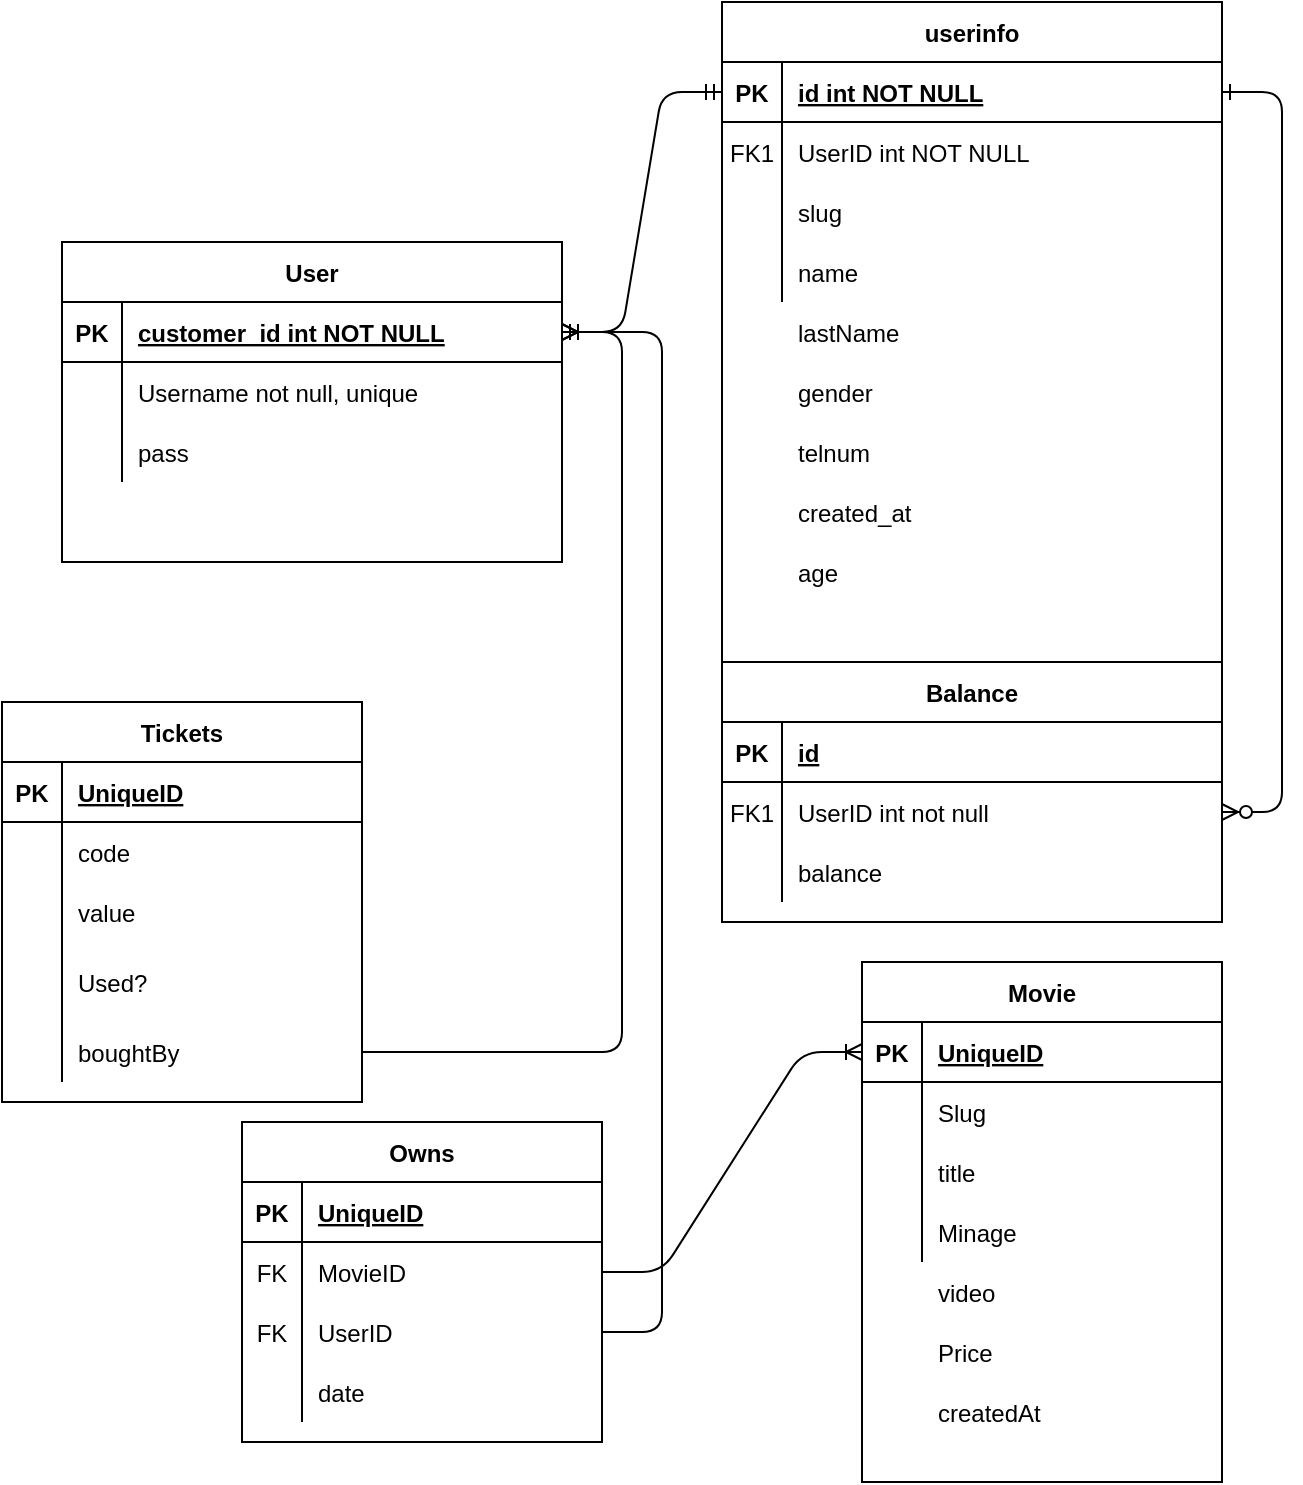 <mxfile version="14.6.13" type="device"><diagram id="R2lEEEUBdFMjLlhIrx00" name="Page-1"><mxGraphModel dx="868" dy="449" grid="1" gridSize="10" guides="1" tooltips="1" connect="1" arrows="1" fold="1" page="1" pageScale="1" pageWidth="850" pageHeight="1100" math="0" shadow="0" extFonts="Permanent Marker^https://fonts.googleapis.com/css?family=Permanent+Marker"><root><mxCell id="0"/><mxCell id="1" parent="0"/><mxCell id="C-vyLk0tnHw3VtMMgP7b-12" value="" style="edgeStyle=entityRelationEdgeStyle;endArrow=ERzeroToMany;startArrow=ERone;endFill=1;startFill=0;" parent="1" source="C-vyLk0tnHw3VtMMgP7b-3" target="C-vyLk0tnHw3VtMMgP7b-17" edge="1"><mxGeometry width="100" height="100" relative="1" as="geometry"><mxPoint x="400" y="180" as="sourcePoint"/><mxPoint x="460" y="205" as="targetPoint"/></mxGeometry></mxCell><mxCell id="C-vyLk0tnHw3VtMMgP7b-2" value="userinfo" style="shape=table;startSize=30;container=1;collapsible=1;childLayout=tableLayout;fixedRows=1;rowLines=0;fontStyle=1;align=center;resizeLast=1;" parent="1" vertex="1"><mxGeometry x="450" width="250" height="330" as="geometry"/></mxCell><mxCell id="C-vyLk0tnHw3VtMMgP7b-3" value="" style="shape=partialRectangle;collapsible=0;dropTarget=0;pointerEvents=0;fillColor=none;points=[[0,0.5],[1,0.5]];portConstraint=eastwest;top=0;left=0;right=0;bottom=1;" parent="C-vyLk0tnHw3VtMMgP7b-2" vertex="1"><mxGeometry y="30" width="250" height="30" as="geometry"/></mxCell><mxCell id="C-vyLk0tnHw3VtMMgP7b-4" value="PK" style="shape=partialRectangle;overflow=hidden;connectable=0;fillColor=none;top=0;left=0;bottom=0;right=0;fontStyle=1;" parent="C-vyLk0tnHw3VtMMgP7b-3" vertex="1"><mxGeometry width="30" height="30" as="geometry"/></mxCell><mxCell id="C-vyLk0tnHw3VtMMgP7b-5" value="id int NOT NULL " style="shape=partialRectangle;overflow=hidden;connectable=0;fillColor=none;top=0;left=0;bottom=0;right=0;align=left;spacingLeft=6;fontStyle=5;" parent="C-vyLk0tnHw3VtMMgP7b-3" vertex="1"><mxGeometry x="30" width="220" height="30" as="geometry"/></mxCell><mxCell id="C-vyLk0tnHw3VtMMgP7b-6" value="" style="shape=partialRectangle;collapsible=0;dropTarget=0;pointerEvents=0;fillColor=none;points=[[0,0.5],[1,0.5]];portConstraint=eastwest;top=0;left=0;right=0;bottom=0;" parent="C-vyLk0tnHw3VtMMgP7b-2" vertex="1"><mxGeometry y="60" width="250" height="30" as="geometry"/></mxCell><mxCell id="C-vyLk0tnHw3VtMMgP7b-7" value="FK1" style="shape=partialRectangle;overflow=hidden;connectable=0;fillColor=none;top=0;left=0;bottom=0;right=0;" parent="C-vyLk0tnHw3VtMMgP7b-6" vertex="1"><mxGeometry width="30" height="30" as="geometry"/></mxCell><mxCell id="C-vyLk0tnHw3VtMMgP7b-8" value="UserID int NOT NULL" style="shape=partialRectangle;overflow=hidden;connectable=0;fillColor=none;top=0;left=0;bottom=0;right=0;align=left;spacingLeft=6;" parent="C-vyLk0tnHw3VtMMgP7b-6" vertex="1"><mxGeometry x="30" width="220" height="30" as="geometry"/></mxCell><mxCell id="acVn4t40eWRs3bvvyV22-71" value="" style="shape=partialRectangle;collapsible=0;dropTarget=0;pointerEvents=0;fillColor=none;top=0;left=0;bottom=0;right=0;points=[[0,0.5],[1,0.5]];portConstraint=eastwest;" vertex="1" parent="C-vyLk0tnHw3VtMMgP7b-2"><mxGeometry y="90" width="250" height="30" as="geometry"/></mxCell><mxCell id="acVn4t40eWRs3bvvyV22-72" value="" style="shape=partialRectangle;connectable=0;fillColor=none;top=0;left=0;bottom=0;right=0;editable=1;overflow=hidden;" vertex="1" parent="acVn4t40eWRs3bvvyV22-71"><mxGeometry width="30" height="30" as="geometry"/></mxCell><mxCell id="acVn4t40eWRs3bvvyV22-73" value="slug" style="shape=partialRectangle;connectable=0;fillColor=none;top=0;left=0;bottom=0;right=0;align=left;spacingLeft=6;overflow=hidden;" vertex="1" parent="acVn4t40eWRs3bvvyV22-71"><mxGeometry x="30" width="220" height="30" as="geometry"/></mxCell><mxCell id="C-vyLk0tnHw3VtMMgP7b-9" value="" style="shape=partialRectangle;collapsible=0;dropTarget=0;pointerEvents=0;fillColor=none;points=[[0,0.5],[1,0.5]];portConstraint=eastwest;top=0;left=0;right=0;bottom=0;" parent="C-vyLk0tnHw3VtMMgP7b-2" vertex="1"><mxGeometry y="120" width="250" height="30" as="geometry"/></mxCell><mxCell id="C-vyLk0tnHw3VtMMgP7b-10" value="" style="shape=partialRectangle;overflow=hidden;connectable=0;fillColor=none;top=0;left=0;bottom=0;right=0;" parent="C-vyLk0tnHw3VtMMgP7b-9" vertex="1"><mxGeometry width="30" height="30" as="geometry"/></mxCell><mxCell id="C-vyLk0tnHw3VtMMgP7b-11" value="name" style="shape=partialRectangle;overflow=hidden;connectable=0;fillColor=none;top=0;left=0;bottom=0;right=0;align=left;spacingLeft=6;" parent="C-vyLk0tnHw3VtMMgP7b-9" vertex="1"><mxGeometry x="30" width="220" height="30" as="geometry"/></mxCell><mxCell id="C-vyLk0tnHw3VtMMgP7b-13" value="Balance" style="shape=table;startSize=30;container=1;collapsible=1;childLayout=tableLayout;fixedRows=1;rowLines=0;fontStyle=1;align=center;resizeLast=1;" parent="1" vertex="1"><mxGeometry x="450" y="330" width="250" height="130" as="geometry"/></mxCell><mxCell id="C-vyLk0tnHw3VtMMgP7b-14" value="" style="shape=partialRectangle;collapsible=0;dropTarget=0;pointerEvents=0;fillColor=none;points=[[0,0.5],[1,0.5]];portConstraint=eastwest;top=0;left=0;right=0;bottom=1;" parent="C-vyLk0tnHw3VtMMgP7b-13" vertex="1"><mxGeometry y="30" width="250" height="30" as="geometry"/></mxCell><mxCell id="C-vyLk0tnHw3VtMMgP7b-15" value="PK" style="shape=partialRectangle;overflow=hidden;connectable=0;fillColor=none;top=0;left=0;bottom=0;right=0;fontStyle=1;" parent="C-vyLk0tnHw3VtMMgP7b-14" vertex="1"><mxGeometry width="30" height="30" as="geometry"/></mxCell><mxCell id="C-vyLk0tnHw3VtMMgP7b-16" value="id" style="shape=partialRectangle;overflow=hidden;connectable=0;fillColor=none;top=0;left=0;bottom=0;right=0;align=left;spacingLeft=6;fontStyle=5;" parent="C-vyLk0tnHw3VtMMgP7b-14" vertex="1"><mxGeometry x="30" width="220" height="30" as="geometry"/></mxCell><mxCell id="C-vyLk0tnHw3VtMMgP7b-17" value="" style="shape=partialRectangle;collapsible=0;dropTarget=0;pointerEvents=0;fillColor=none;points=[[0,0.5],[1,0.5]];portConstraint=eastwest;top=0;left=0;right=0;bottom=0;" parent="C-vyLk0tnHw3VtMMgP7b-13" vertex="1"><mxGeometry y="60" width="250" height="30" as="geometry"/></mxCell><mxCell id="C-vyLk0tnHw3VtMMgP7b-18" value="FK1" style="shape=partialRectangle;overflow=hidden;connectable=0;fillColor=none;top=0;left=0;bottom=0;right=0;" parent="C-vyLk0tnHw3VtMMgP7b-17" vertex="1"><mxGeometry width="30" height="30" as="geometry"/></mxCell><mxCell id="C-vyLk0tnHw3VtMMgP7b-19" value="UserID int not null" style="shape=partialRectangle;overflow=hidden;connectable=0;fillColor=none;top=0;left=0;bottom=0;right=0;align=left;spacingLeft=6;" parent="C-vyLk0tnHw3VtMMgP7b-17" vertex="1"><mxGeometry x="30" width="220" height="30" as="geometry"/></mxCell><mxCell id="C-vyLk0tnHw3VtMMgP7b-20" value="" style="shape=partialRectangle;collapsible=0;dropTarget=0;pointerEvents=0;fillColor=none;points=[[0,0.5],[1,0.5]];portConstraint=eastwest;top=0;left=0;right=0;bottom=0;" parent="C-vyLk0tnHw3VtMMgP7b-13" vertex="1"><mxGeometry y="90" width="250" height="30" as="geometry"/></mxCell><mxCell id="C-vyLk0tnHw3VtMMgP7b-21" value="" style="shape=partialRectangle;overflow=hidden;connectable=0;fillColor=none;top=0;left=0;bottom=0;right=0;" parent="C-vyLk0tnHw3VtMMgP7b-20" vertex="1"><mxGeometry width="30" height="30" as="geometry"/></mxCell><mxCell id="C-vyLk0tnHw3VtMMgP7b-22" value="balance" style="shape=partialRectangle;overflow=hidden;connectable=0;fillColor=none;top=0;left=0;bottom=0;right=0;align=left;spacingLeft=6;" parent="C-vyLk0tnHw3VtMMgP7b-20" vertex="1"><mxGeometry x="30" width="220" height="30" as="geometry"/></mxCell><mxCell id="C-vyLk0tnHw3VtMMgP7b-23" value="User" style="shape=table;startSize=30;container=1;collapsible=1;childLayout=tableLayout;fixedRows=1;rowLines=0;fontStyle=1;align=center;resizeLast=1;" parent="1" vertex="1"><mxGeometry x="120" y="120" width="250" height="160" as="geometry"/></mxCell><mxCell id="C-vyLk0tnHw3VtMMgP7b-24" value="" style="shape=partialRectangle;collapsible=0;dropTarget=0;pointerEvents=0;fillColor=none;points=[[0,0.5],[1,0.5]];portConstraint=eastwest;top=0;left=0;right=0;bottom=1;" parent="C-vyLk0tnHw3VtMMgP7b-23" vertex="1"><mxGeometry y="30" width="250" height="30" as="geometry"/></mxCell><mxCell id="C-vyLk0tnHw3VtMMgP7b-25" value="PK" style="shape=partialRectangle;overflow=hidden;connectable=0;fillColor=none;top=0;left=0;bottom=0;right=0;fontStyle=1;" parent="C-vyLk0tnHw3VtMMgP7b-24" vertex="1"><mxGeometry width="30" height="30" as="geometry"/></mxCell><mxCell id="C-vyLk0tnHw3VtMMgP7b-26" value="customer_id int NOT NULL " style="shape=partialRectangle;overflow=hidden;connectable=0;fillColor=none;top=0;left=0;bottom=0;right=0;align=left;spacingLeft=6;fontStyle=5;" parent="C-vyLk0tnHw3VtMMgP7b-24" vertex="1"><mxGeometry x="30" width="220" height="30" as="geometry"/></mxCell><mxCell id="C-vyLk0tnHw3VtMMgP7b-27" value="" style="shape=partialRectangle;collapsible=0;dropTarget=0;pointerEvents=0;fillColor=none;points=[[0,0.5],[1,0.5]];portConstraint=eastwest;top=0;left=0;right=0;bottom=0;" parent="C-vyLk0tnHw3VtMMgP7b-23" vertex="1"><mxGeometry y="60" width="250" height="30" as="geometry"/></mxCell><mxCell id="C-vyLk0tnHw3VtMMgP7b-28" value="" style="shape=partialRectangle;overflow=hidden;connectable=0;fillColor=none;top=0;left=0;bottom=0;right=0;" parent="C-vyLk0tnHw3VtMMgP7b-27" vertex="1"><mxGeometry width="30" height="30" as="geometry"/></mxCell><mxCell id="C-vyLk0tnHw3VtMMgP7b-29" value="Username not null, unique" style="shape=partialRectangle;overflow=hidden;connectable=0;fillColor=none;top=0;left=0;bottom=0;right=0;align=left;spacingLeft=6;" parent="C-vyLk0tnHw3VtMMgP7b-27" vertex="1"><mxGeometry x="30" width="220" height="30" as="geometry"/></mxCell><mxCell id="acVn4t40eWRs3bvvyV22-1" value="" style="shape=partialRectangle;collapsible=0;dropTarget=0;pointerEvents=0;fillColor=none;top=0;left=0;bottom=0;right=0;points=[[0,0.5],[1,0.5]];portConstraint=eastwest;" vertex="1" parent="C-vyLk0tnHw3VtMMgP7b-23"><mxGeometry y="90" width="250" height="30" as="geometry"/></mxCell><mxCell id="acVn4t40eWRs3bvvyV22-2" value="" style="shape=partialRectangle;connectable=0;fillColor=none;top=0;left=0;bottom=0;right=0;editable=1;overflow=hidden;" vertex="1" parent="acVn4t40eWRs3bvvyV22-1"><mxGeometry width="30" height="30" as="geometry"/></mxCell><mxCell id="acVn4t40eWRs3bvvyV22-3" value="pass" style="shape=partialRectangle;connectable=0;fillColor=none;top=0;left=0;bottom=0;right=0;align=left;spacingLeft=6;overflow=hidden;" vertex="1" parent="acVn4t40eWRs3bvvyV22-1"><mxGeometry x="30" width="220" height="30" as="geometry"/></mxCell><mxCell id="acVn4t40eWRs3bvvyV22-15" value="lastName" style="shape=partialRectangle;overflow=hidden;connectable=0;fillColor=none;top=0;left=0;bottom=0;right=0;align=left;spacingLeft=6;" vertex="1" parent="1"><mxGeometry x="480" y="150" width="220" height="30" as="geometry"/></mxCell><mxCell id="acVn4t40eWRs3bvvyV22-16" value="age" style="shape=partialRectangle;overflow=hidden;connectable=0;fillColor=none;top=0;left=0;bottom=0;right=0;align=left;spacingLeft=6;" vertex="1" parent="1"><mxGeometry x="480" y="270" width="220" height="30" as="geometry"/></mxCell><mxCell id="acVn4t40eWRs3bvvyV22-17" value="gender" style="shape=partialRectangle;overflow=hidden;connectable=0;fillColor=none;top=0;left=0;bottom=0;right=0;align=left;spacingLeft=6;" vertex="1" parent="1"><mxGeometry x="480" y="180" width="220" height="30" as="geometry"/></mxCell><mxCell id="acVn4t40eWRs3bvvyV22-18" value="telnum" style="shape=partialRectangle;overflow=hidden;connectable=0;fillColor=none;top=0;left=0;bottom=0;right=0;align=left;spacingLeft=6;" vertex="1" parent="1"><mxGeometry x="480" y="210" width="220" height="30" as="geometry"/></mxCell><mxCell id="acVn4t40eWRs3bvvyV22-19" value="created_at" style="shape=partialRectangle;overflow=hidden;connectable=0;fillColor=none;top=0;left=0;bottom=0;right=0;align=left;spacingLeft=6;" vertex="1" parent="1"><mxGeometry x="480" y="240" width="220" height="30" as="geometry"/></mxCell><mxCell id="acVn4t40eWRs3bvvyV22-21" value="" style="edgeStyle=entityRelationEdgeStyle;fontSize=12;html=1;endArrow=ERmandOne;startArrow=ERmandOne;exitX=1;exitY=0.5;exitDx=0;exitDy=0;entryX=0;entryY=0.5;entryDx=0;entryDy=0;" edge="1" parent="1" source="C-vyLk0tnHw3VtMMgP7b-24" target="C-vyLk0tnHw3VtMMgP7b-3"><mxGeometry width="100" height="100" relative="1" as="geometry"><mxPoint x="560" y="360" as="sourcePoint"/><mxPoint x="660" y="260" as="targetPoint"/></mxGeometry></mxCell><mxCell id="acVn4t40eWRs3bvvyV22-22" value="Tickets" style="shape=table;startSize=30;container=1;collapsible=1;childLayout=tableLayout;fixedRows=1;rowLines=0;fontStyle=1;align=center;resizeLast=1;" vertex="1" parent="1"><mxGeometry x="90" y="350" width="180" height="200" as="geometry"/></mxCell><mxCell id="acVn4t40eWRs3bvvyV22-23" value="" style="shape=partialRectangle;collapsible=0;dropTarget=0;pointerEvents=0;fillColor=none;top=0;left=0;bottom=1;right=0;points=[[0,0.5],[1,0.5]];portConstraint=eastwest;" vertex="1" parent="acVn4t40eWRs3bvvyV22-22"><mxGeometry y="30" width="180" height="30" as="geometry"/></mxCell><mxCell id="acVn4t40eWRs3bvvyV22-24" value="PK" style="shape=partialRectangle;connectable=0;fillColor=none;top=0;left=0;bottom=0;right=0;fontStyle=1;overflow=hidden;" vertex="1" parent="acVn4t40eWRs3bvvyV22-23"><mxGeometry width="30" height="30" as="geometry"/></mxCell><mxCell id="acVn4t40eWRs3bvvyV22-25" value="UniqueID" style="shape=partialRectangle;connectable=0;fillColor=none;top=0;left=0;bottom=0;right=0;align=left;spacingLeft=6;fontStyle=5;overflow=hidden;" vertex="1" parent="acVn4t40eWRs3bvvyV22-23"><mxGeometry x="30" width="150" height="30" as="geometry"/></mxCell><mxCell id="acVn4t40eWRs3bvvyV22-26" value="" style="shape=partialRectangle;collapsible=0;dropTarget=0;pointerEvents=0;fillColor=none;top=0;left=0;bottom=0;right=0;points=[[0,0.5],[1,0.5]];portConstraint=eastwest;" vertex="1" parent="acVn4t40eWRs3bvvyV22-22"><mxGeometry y="60" width="180" height="30" as="geometry"/></mxCell><mxCell id="acVn4t40eWRs3bvvyV22-27" value="" style="shape=partialRectangle;connectable=0;fillColor=none;top=0;left=0;bottom=0;right=0;editable=1;overflow=hidden;" vertex="1" parent="acVn4t40eWRs3bvvyV22-26"><mxGeometry width="30" height="30" as="geometry"/></mxCell><mxCell id="acVn4t40eWRs3bvvyV22-28" value="code" style="shape=partialRectangle;connectable=0;fillColor=none;top=0;left=0;bottom=0;right=0;align=left;spacingLeft=6;overflow=hidden;" vertex="1" parent="acVn4t40eWRs3bvvyV22-26"><mxGeometry x="30" width="150" height="30" as="geometry"/></mxCell><mxCell id="acVn4t40eWRs3bvvyV22-29" value="" style="shape=partialRectangle;collapsible=0;dropTarget=0;pointerEvents=0;fillColor=none;top=0;left=0;bottom=0;right=0;points=[[0,0.5],[1,0.5]];portConstraint=eastwest;" vertex="1" parent="acVn4t40eWRs3bvvyV22-22"><mxGeometry y="90" width="180" height="30" as="geometry"/></mxCell><mxCell id="acVn4t40eWRs3bvvyV22-30" value="" style="shape=partialRectangle;connectable=0;fillColor=none;top=0;left=0;bottom=0;right=0;editable=1;overflow=hidden;" vertex="1" parent="acVn4t40eWRs3bvvyV22-29"><mxGeometry width="30" height="30" as="geometry"/></mxCell><mxCell id="acVn4t40eWRs3bvvyV22-31" value="value " style="shape=partialRectangle;connectable=0;fillColor=none;top=0;left=0;bottom=0;right=0;align=left;spacingLeft=6;overflow=hidden;" vertex="1" parent="acVn4t40eWRs3bvvyV22-29"><mxGeometry x="30" width="150" height="30" as="geometry"/></mxCell><mxCell id="acVn4t40eWRs3bvvyV22-68" value="" style="shape=partialRectangle;collapsible=0;dropTarget=0;pointerEvents=0;fillColor=none;top=0;left=0;bottom=0;right=0;points=[[0,0.5],[1,0.5]];portConstraint=eastwest;" vertex="1" parent="acVn4t40eWRs3bvvyV22-22"><mxGeometry y="120" width="180" height="40" as="geometry"/></mxCell><mxCell id="acVn4t40eWRs3bvvyV22-69" value="" style="shape=partialRectangle;connectable=0;fillColor=none;top=0;left=0;bottom=0;right=0;editable=1;overflow=hidden;" vertex="1" parent="acVn4t40eWRs3bvvyV22-68"><mxGeometry width="30" height="40" as="geometry"/></mxCell><mxCell id="acVn4t40eWRs3bvvyV22-70" value="Used?" style="shape=partialRectangle;connectable=0;fillColor=none;top=0;left=0;bottom=0;right=0;align=left;spacingLeft=6;overflow=hidden;" vertex="1" parent="acVn4t40eWRs3bvvyV22-68"><mxGeometry x="30" width="150" height="40" as="geometry"/></mxCell><mxCell id="acVn4t40eWRs3bvvyV22-32" value="" style="shape=partialRectangle;collapsible=0;dropTarget=0;pointerEvents=0;fillColor=none;top=0;left=0;bottom=0;right=0;points=[[0,0.5],[1,0.5]];portConstraint=eastwest;" vertex="1" parent="acVn4t40eWRs3bvvyV22-22"><mxGeometry y="160" width="180" height="30" as="geometry"/></mxCell><mxCell id="acVn4t40eWRs3bvvyV22-33" value="" style="shape=partialRectangle;connectable=0;fillColor=none;top=0;left=0;bottom=0;right=0;editable=1;overflow=hidden;" vertex="1" parent="acVn4t40eWRs3bvvyV22-32"><mxGeometry width="30" height="30" as="geometry"/></mxCell><mxCell id="acVn4t40eWRs3bvvyV22-34" value="boughtBy" style="shape=partialRectangle;connectable=0;fillColor=none;top=0;left=0;bottom=0;right=0;align=left;spacingLeft=6;overflow=hidden;" vertex="1" parent="acVn4t40eWRs3bvvyV22-32"><mxGeometry x="30" width="150" height="30" as="geometry"/></mxCell><mxCell id="acVn4t40eWRs3bvvyV22-37" value="Movie" style="shape=table;startSize=30;container=1;collapsible=1;childLayout=tableLayout;fixedRows=1;rowLines=0;fontStyle=1;align=center;resizeLast=1;" vertex="1" parent="1"><mxGeometry x="520" y="480" width="180" height="260" as="geometry"/></mxCell><mxCell id="acVn4t40eWRs3bvvyV22-38" value="" style="shape=partialRectangle;collapsible=0;dropTarget=0;pointerEvents=0;fillColor=none;top=0;left=0;bottom=1;right=0;points=[[0,0.5],[1,0.5]];portConstraint=eastwest;" vertex="1" parent="acVn4t40eWRs3bvvyV22-37"><mxGeometry y="30" width="180" height="30" as="geometry"/></mxCell><mxCell id="acVn4t40eWRs3bvvyV22-39" value="PK" style="shape=partialRectangle;connectable=0;fillColor=none;top=0;left=0;bottom=0;right=0;fontStyle=1;overflow=hidden;" vertex="1" parent="acVn4t40eWRs3bvvyV22-38"><mxGeometry width="30" height="30" as="geometry"/></mxCell><mxCell id="acVn4t40eWRs3bvvyV22-40" value="UniqueID" style="shape=partialRectangle;connectable=0;fillColor=none;top=0;left=0;bottom=0;right=0;align=left;spacingLeft=6;fontStyle=5;overflow=hidden;" vertex="1" parent="acVn4t40eWRs3bvvyV22-38"><mxGeometry x="30" width="150" height="30" as="geometry"/></mxCell><mxCell id="acVn4t40eWRs3bvvyV22-41" value="" style="shape=partialRectangle;collapsible=0;dropTarget=0;pointerEvents=0;fillColor=none;top=0;left=0;bottom=0;right=0;points=[[0,0.5],[1,0.5]];portConstraint=eastwest;" vertex="1" parent="acVn4t40eWRs3bvvyV22-37"><mxGeometry y="60" width="180" height="30" as="geometry"/></mxCell><mxCell id="acVn4t40eWRs3bvvyV22-42" value="" style="shape=partialRectangle;connectable=0;fillColor=none;top=0;left=0;bottom=0;right=0;editable=1;overflow=hidden;" vertex="1" parent="acVn4t40eWRs3bvvyV22-41"><mxGeometry width="30" height="30" as="geometry"/></mxCell><mxCell id="acVn4t40eWRs3bvvyV22-43" value="Slug" style="shape=partialRectangle;connectable=0;fillColor=none;top=0;left=0;bottom=0;right=0;align=left;spacingLeft=6;overflow=hidden;" vertex="1" parent="acVn4t40eWRs3bvvyV22-41"><mxGeometry x="30" width="150" height="30" as="geometry"/></mxCell><mxCell id="acVn4t40eWRs3bvvyV22-44" value="" style="shape=partialRectangle;collapsible=0;dropTarget=0;pointerEvents=0;fillColor=none;top=0;left=0;bottom=0;right=0;points=[[0,0.5],[1,0.5]];portConstraint=eastwest;" vertex="1" parent="acVn4t40eWRs3bvvyV22-37"><mxGeometry y="90" width="180" height="30" as="geometry"/></mxCell><mxCell id="acVn4t40eWRs3bvvyV22-45" value="" style="shape=partialRectangle;connectable=0;fillColor=none;top=0;left=0;bottom=0;right=0;editable=1;overflow=hidden;" vertex="1" parent="acVn4t40eWRs3bvvyV22-44"><mxGeometry width="30" height="30" as="geometry"/></mxCell><mxCell id="acVn4t40eWRs3bvvyV22-46" value="title" style="shape=partialRectangle;connectable=0;fillColor=none;top=0;left=0;bottom=0;right=0;align=left;spacingLeft=6;overflow=hidden;" vertex="1" parent="acVn4t40eWRs3bvvyV22-44"><mxGeometry x="30" width="150" height="30" as="geometry"/></mxCell><mxCell id="acVn4t40eWRs3bvvyV22-47" value="" style="shape=partialRectangle;collapsible=0;dropTarget=0;pointerEvents=0;fillColor=none;top=0;left=0;bottom=0;right=0;points=[[0,0.5],[1,0.5]];portConstraint=eastwest;" vertex="1" parent="acVn4t40eWRs3bvvyV22-37"><mxGeometry y="120" width="180" height="30" as="geometry"/></mxCell><mxCell id="acVn4t40eWRs3bvvyV22-48" value="" style="shape=partialRectangle;connectable=0;fillColor=none;top=0;left=0;bottom=0;right=0;editable=1;overflow=hidden;" vertex="1" parent="acVn4t40eWRs3bvvyV22-47"><mxGeometry width="30" height="30" as="geometry"/></mxCell><mxCell id="acVn4t40eWRs3bvvyV22-49" value="Minage" style="shape=partialRectangle;connectable=0;fillColor=none;top=0;left=0;bottom=0;right=0;align=left;spacingLeft=6;overflow=hidden;" vertex="1" parent="acVn4t40eWRs3bvvyV22-47"><mxGeometry x="30" width="150" height="30" as="geometry"/></mxCell><mxCell id="acVn4t40eWRs3bvvyV22-50" value="video" style="shape=partialRectangle;connectable=0;fillColor=none;top=0;left=0;bottom=0;right=0;align=left;spacingLeft=6;overflow=hidden;" vertex="1" parent="1"><mxGeometry x="550" y="630" width="150" height="30" as="geometry"/></mxCell><mxCell id="acVn4t40eWRs3bvvyV22-51" value="Price" style="shape=partialRectangle;connectable=0;fillColor=none;top=0;left=0;bottom=0;right=0;align=left;spacingLeft=6;overflow=hidden;" vertex="1" parent="1"><mxGeometry x="550" y="660" width="150" height="30" as="geometry"/></mxCell><mxCell id="acVn4t40eWRs3bvvyV22-52" value="createdAt" style="shape=partialRectangle;connectable=0;fillColor=none;top=0;left=0;bottom=0;right=0;align=left;spacingLeft=6;overflow=hidden;" vertex="1" parent="1"><mxGeometry x="550" y="690" width="150" height="30" as="geometry"/></mxCell><mxCell id="acVn4t40eWRs3bvvyV22-53" value="Owns" style="shape=table;startSize=30;container=1;collapsible=1;childLayout=tableLayout;fixedRows=1;rowLines=0;fontStyle=1;align=center;resizeLast=1;" vertex="1" parent="1"><mxGeometry x="210" y="560" width="180" height="160" as="geometry"/></mxCell><mxCell id="acVn4t40eWRs3bvvyV22-54" value="" style="shape=partialRectangle;collapsible=0;dropTarget=0;pointerEvents=0;fillColor=none;top=0;left=0;bottom=1;right=0;points=[[0,0.5],[1,0.5]];portConstraint=eastwest;" vertex="1" parent="acVn4t40eWRs3bvvyV22-53"><mxGeometry y="30" width="180" height="30" as="geometry"/></mxCell><mxCell id="acVn4t40eWRs3bvvyV22-55" value="PK" style="shape=partialRectangle;connectable=0;fillColor=none;top=0;left=0;bottom=0;right=0;fontStyle=1;overflow=hidden;" vertex="1" parent="acVn4t40eWRs3bvvyV22-54"><mxGeometry width="30" height="30" as="geometry"/></mxCell><mxCell id="acVn4t40eWRs3bvvyV22-56" value="UniqueID" style="shape=partialRectangle;connectable=0;fillColor=none;top=0;left=0;bottom=0;right=0;align=left;spacingLeft=6;fontStyle=5;overflow=hidden;" vertex="1" parent="acVn4t40eWRs3bvvyV22-54"><mxGeometry x="30" width="150" height="30" as="geometry"/></mxCell><mxCell id="acVn4t40eWRs3bvvyV22-57" value="" style="shape=partialRectangle;collapsible=0;dropTarget=0;pointerEvents=0;fillColor=none;top=0;left=0;bottom=0;right=0;points=[[0,0.5],[1,0.5]];portConstraint=eastwest;" vertex="1" parent="acVn4t40eWRs3bvvyV22-53"><mxGeometry y="60" width="180" height="30" as="geometry"/></mxCell><mxCell id="acVn4t40eWRs3bvvyV22-58" value="FK" style="shape=partialRectangle;connectable=0;fillColor=none;top=0;left=0;bottom=0;right=0;editable=1;overflow=hidden;" vertex="1" parent="acVn4t40eWRs3bvvyV22-57"><mxGeometry width="30" height="30" as="geometry"/></mxCell><mxCell id="acVn4t40eWRs3bvvyV22-59" value="MovieID" style="shape=partialRectangle;connectable=0;fillColor=none;top=0;left=0;bottom=0;right=0;align=left;spacingLeft=6;overflow=hidden;" vertex="1" parent="acVn4t40eWRs3bvvyV22-57"><mxGeometry x="30" width="150" height="30" as="geometry"/></mxCell><mxCell id="acVn4t40eWRs3bvvyV22-60" value="" style="shape=partialRectangle;collapsible=0;dropTarget=0;pointerEvents=0;fillColor=none;top=0;left=0;bottom=0;right=0;points=[[0,0.5],[1,0.5]];portConstraint=eastwest;" vertex="1" parent="acVn4t40eWRs3bvvyV22-53"><mxGeometry y="90" width="180" height="30" as="geometry"/></mxCell><mxCell id="acVn4t40eWRs3bvvyV22-61" value="FK" style="shape=partialRectangle;connectable=0;fillColor=none;top=0;left=0;bottom=0;right=0;editable=1;overflow=hidden;" vertex="1" parent="acVn4t40eWRs3bvvyV22-60"><mxGeometry width="30" height="30" as="geometry"/></mxCell><mxCell id="acVn4t40eWRs3bvvyV22-62" value="UserID" style="shape=partialRectangle;connectable=0;fillColor=none;top=0;left=0;bottom=0;right=0;align=left;spacingLeft=6;overflow=hidden;" vertex="1" parent="acVn4t40eWRs3bvvyV22-60"><mxGeometry x="30" width="150" height="30" as="geometry"/></mxCell><mxCell id="acVn4t40eWRs3bvvyV22-63" value="" style="shape=partialRectangle;collapsible=0;dropTarget=0;pointerEvents=0;fillColor=none;top=0;left=0;bottom=0;right=0;points=[[0,0.5],[1,0.5]];portConstraint=eastwest;" vertex="1" parent="acVn4t40eWRs3bvvyV22-53"><mxGeometry y="120" width="180" height="30" as="geometry"/></mxCell><mxCell id="acVn4t40eWRs3bvvyV22-64" value="" style="shape=partialRectangle;connectable=0;fillColor=none;top=0;left=0;bottom=0;right=0;editable=1;overflow=hidden;" vertex="1" parent="acVn4t40eWRs3bvvyV22-63"><mxGeometry width="30" height="30" as="geometry"/></mxCell><mxCell id="acVn4t40eWRs3bvvyV22-65" value="date" style="shape=partialRectangle;connectable=0;fillColor=none;top=0;left=0;bottom=0;right=0;align=left;spacingLeft=6;overflow=hidden;" vertex="1" parent="acVn4t40eWRs3bvvyV22-63"><mxGeometry x="30" width="150" height="30" as="geometry"/></mxCell><mxCell id="acVn4t40eWRs3bvvyV22-66" value="" style="edgeStyle=entityRelationEdgeStyle;fontSize=12;html=1;endArrow=ERoneToMany;entryX=0;entryY=0.5;entryDx=0;entryDy=0;exitX=1;exitY=0.5;exitDx=0;exitDy=0;" edge="1" parent="1" source="acVn4t40eWRs3bvvyV22-57" target="acVn4t40eWRs3bvvyV22-38"><mxGeometry width="100" height="100" relative="1" as="geometry"><mxPoint x="430" y="650" as="sourcePoint"/><mxPoint x="530" y="500" as="targetPoint"/></mxGeometry></mxCell><mxCell id="acVn4t40eWRs3bvvyV22-67" value="" style="edgeStyle=entityRelationEdgeStyle;fontSize=12;html=1;endArrow=ERoneToMany;" edge="1" parent="1" source="acVn4t40eWRs3bvvyV22-60" target="C-vyLk0tnHw3VtMMgP7b-24"><mxGeometry width="100" height="100" relative="1" as="geometry"><mxPoint x="435" y="650" as="sourcePoint"/><mxPoint x="380" y="460" as="targetPoint"/></mxGeometry></mxCell><mxCell id="acVn4t40eWRs3bvvyV22-74" value="" style="edgeStyle=entityRelationEdgeStyle;fontSize=12;html=1;endArrow=ERoneToMany;" edge="1" parent="1" source="acVn4t40eWRs3bvvyV22-32" target="C-vyLk0tnHw3VtMMgP7b-24"><mxGeometry width="100" height="100" relative="1" as="geometry"><mxPoint x="400" y="675" as="sourcePoint"/><mxPoint x="380" y="175" as="targetPoint"/></mxGeometry></mxCell></root></mxGraphModel></diagram></mxfile>